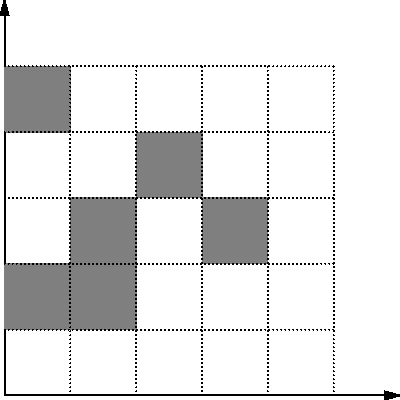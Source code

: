 //usepackage("amsfonts");
int n = 5;

real y0 = 0.375;
real x1 = 0.5;
real bs = 0.05;
real alen = (5 + 1) * bs;

size(200 * (1.0 + x1),200);
//filldraw(box((0,0),(0.5,0.5)),lightgray,black);
draw((0,y0)..(0,y0 + alen), black, Arrow);
draw((0,y0)..(alen,y0), black, Arrow);
//label("$\mathbb{N}_X$", (0.25,-0.05));
//label("$\mathbb{N}_Y$", (-0.06,0.25));
real d = 0.02;
//draw((0.35,0.63-d)..(0.35,0.4+d));
//draw((0.36+d,0.65)..(0.6-d,0.65));

pair[] m = {(0,1), (1,1), (1,2), (3,2), (2,3), (0,4)};

for (pair p : m)
  {
    real i=p.x;
    real j=p.y;
    fill(box((bs * i,y0 + bs * j),(bs * (i + 1), y0 + bs * (j + 1))), gray);
  }

for (int i = 0; i < n; ++i)
  {
    draw((0,y0 + bs * (i + 1))..(bs * n, y0 + bs * (i + 1)), p=dotted);
    draw((bs * (i + 1), y0)..(bs * (i + 1), y0 + bs * n), p=dotted);
  }
